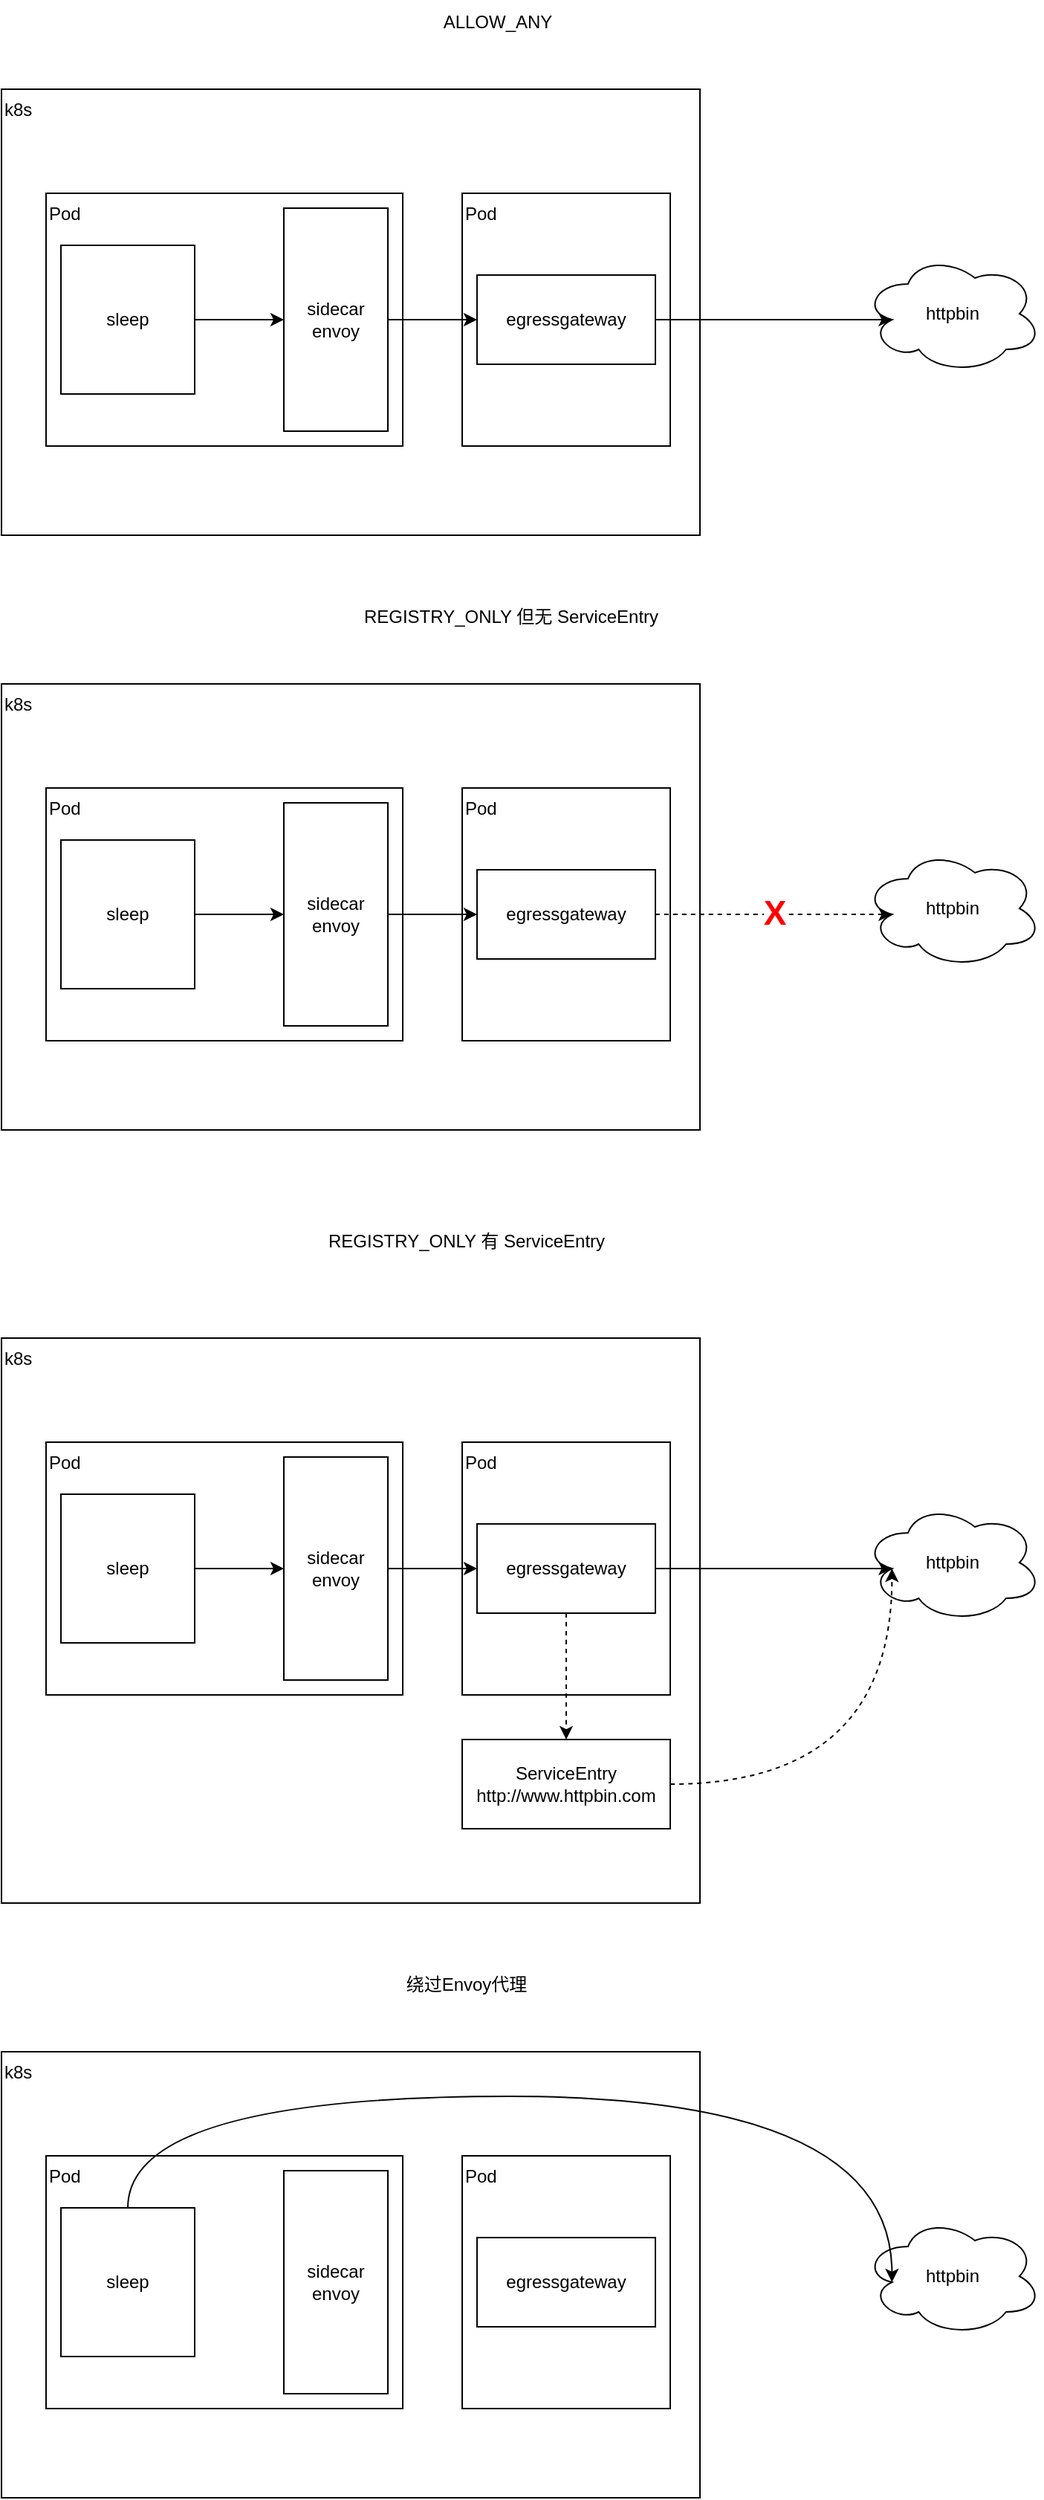 <mxfile version="17.4.6" type="github">
  <diagram id="BKTVI9OD8oNNUzKUMocG" name="第 1 页">
    <mxGraphModel dx="1426" dy="794" grid="1" gridSize="10" guides="1" tooltips="1" connect="1" arrows="1" fold="1" page="1" pageScale="1" pageWidth="827" pageHeight="1169" math="0" shadow="0">
      <root>
        <mxCell id="0" />
        <mxCell id="1" parent="0" />
        <mxCell id="Qi2p6z6g4xfFtqPoYyuL-1" value="k8s" style="rounded=0;whiteSpace=wrap;html=1;align=left;verticalAlign=top;" vertex="1" parent="1">
          <mxGeometry x="80" y="80" width="470" height="300" as="geometry" />
        </mxCell>
        <mxCell id="Qi2p6z6g4xfFtqPoYyuL-2" value="httpbin" style="ellipse;shape=cloud;whiteSpace=wrap;html=1;" vertex="1" parent="1">
          <mxGeometry x="660" y="191" width="120" height="80" as="geometry" />
        </mxCell>
        <mxCell id="Qi2p6z6g4xfFtqPoYyuL-3" value="Pod" style="rounded=0;whiteSpace=wrap;html=1;align=left;verticalAlign=top;" vertex="1" parent="1">
          <mxGeometry x="110" y="150" width="240" height="170" as="geometry" />
        </mxCell>
        <mxCell id="Qi2p6z6g4xfFtqPoYyuL-6" style="edgeStyle=orthogonalEdgeStyle;rounded=0;orthogonalLoop=1;jettySize=auto;html=1;entryX=0;entryY=0.5;entryDx=0;entryDy=0;" edge="1" parent="1" source="Qi2p6z6g4xfFtqPoYyuL-4" target="Qi2p6z6g4xfFtqPoYyuL-5">
          <mxGeometry relative="1" as="geometry" />
        </mxCell>
        <mxCell id="Qi2p6z6g4xfFtqPoYyuL-4" value="sleep" style="rounded=0;whiteSpace=wrap;html=1;" vertex="1" parent="1">
          <mxGeometry x="120" y="185" width="90" height="100" as="geometry" />
        </mxCell>
        <mxCell id="Qi2p6z6g4xfFtqPoYyuL-5" value="sidecar&lt;br&gt;envoy" style="rounded=0;whiteSpace=wrap;html=1;" vertex="1" parent="1">
          <mxGeometry x="270" y="160" width="70" height="150" as="geometry" />
        </mxCell>
        <mxCell id="Qi2p6z6g4xfFtqPoYyuL-15" value="Pod" style="rounded=0;whiteSpace=wrap;html=1;verticalAlign=top;align=left;" vertex="1" parent="1">
          <mxGeometry x="390" y="150" width="140" height="170" as="geometry" />
        </mxCell>
        <mxCell id="Qi2p6z6g4xfFtqPoYyuL-18" style="edgeStyle=orthogonalEdgeStyle;rounded=0;orthogonalLoop=1;jettySize=auto;html=1;entryX=0.16;entryY=0.55;entryDx=0;entryDy=0;entryPerimeter=0;" edge="1" parent="1" source="Qi2p6z6g4xfFtqPoYyuL-16" target="Qi2p6z6g4xfFtqPoYyuL-2">
          <mxGeometry relative="1" as="geometry" />
        </mxCell>
        <mxCell id="Qi2p6z6g4xfFtqPoYyuL-16" value="egressgateway" style="rounded=0;whiteSpace=wrap;html=1;" vertex="1" parent="1">
          <mxGeometry x="400" y="205" width="120" height="60" as="geometry" />
        </mxCell>
        <mxCell id="Qi2p6z6g4xfFtqPoYyuL-17" style="edgeStyle=orthogonalEdgeStyle;rounded=0;orthogonalLoop=1;jettySize=auto;html=1;entryX=0;entryY=0.5;entryDx=0;entryDy=0;" edge="1" parent="1" source="Qi2p6z6g4xfFtqPoYyuL-5" target="Qi2p6z6g4xfFtqPoYyuL-16">
          <mxGeometry relative="1" as="geometry" />
        </mxCell>
        <mxCell id="Qi2p6z6g4xfFtqPoYyuL-19" value="k8s" style="rounded=0;whiteSpace=wrap;html=1;align=left;verticalAlign=top;" vertex="1" parent="1">
          <mxGeometry x="80" y="480" width="470" height="300" as="geometry" />
        </mxCell>
        <mxCell id="Qi2p6z6g4xfFtqPoYyuL-20" value="httpbin" style="ellipse;shape=cloud;whiteSpace=wrap;html=1;" vertex="1" parent="1">
          <mxGeometry x="660" y="591" width="120" height="80" as="geometry" />
        </mxCell>
        <mxCell id="Qi2p6z6g4xfFtqPoYyuL-21" value="Pod" style="rounded=0;whiteSpace=wrap;html=1;align=left;verticalAlign=top;" vertex="1" parent="1">
          <mxGeometry x="110" y="550" width="240" height="170" as="geometry" />
        </mxCell>
        <mxCell id="Qi2p6z6g4xfFtqPoYyuL-22" style="edgeStyle=orthogonalEdgeStyle;rounded=0;orthogonalLoop=1;jettySize=auto;html=1;entryX=0;entryY=0.5;entryDx=0;entryDy=0;" edge="1" parent="1" source="Qi2p6z6g4xfFtqPoYyuL-23" target="Qi2p6z6g4xfFtqPoYyuL-24">
          <mxGeometry relative="1" as="geometry" />
        </mxCell>
        <mxCell id="Qi2p6z6g4xfFtqPoYyuL-23" value="sleep" style="rounded=0;whiteSpace=wrap;html=1;" vertex="1" parent="1">
          <mxGeometry x="120" y="585" width="90" height="100" as="geometry" />
        </mxCell>
        <mxCell id="Qi2p6z6g4xfFtqPoYyuL-24" value="sidecar&lt;br&gt;envoy" style="rounded=0;whiteSpace=wrap;html=1;" vertex="1" parent="1">
          <mxGeometry x="270" y="560" width="70" height="150" as="geometry" />
        </mxCell>
        <mxCell id="Qi2p6z6g4xfFtqPoYyuL-25" value="Pod" style="rounded=0;whiteSpace=wrap;html=1;verticalAlign=top;align=left;" vertex="1" parent="1">
          <mxGeometry x="390" y="550" width="140" height="170" as="geometry" />
        </mxCell>
        <mxCell id="Qi2p6z6g4xfFtqPoYyuL-54" style="edgeStyle=orthogonalEdgeStyle;curved=1;rounded=0;orthogonalLoop=1;jettySize=auto;html=1;entryX=0.16;entryY=0.55;entryDx=0;entryDy=0;entryPerimeter=0;dashed=1;" edge="1" parent="1" source="Qi2p6z6g4xfFtqPoYyuL-27" target="Qi2p6z6g4xfFtqPoYyuL-20">
          <mxGeometry relative="1" as="geometry" />
        </mxCell>
        <mxCell id="Qi2p6z6g4xfFtqPoYyuL-58" value="&lt;font color=&quot;#ff0000&quot; size=&quot;1&quot;&gt;&lt;b style=&quot;font-size: 23px&quot;&gt;X&lt;/b&gt;&lt;/font&gt;" style="edgeLabel;html=1;align=center;verticalAlign=middle;resizable=0;points=[];" vertex="1" connectable="0" parent="Qi2p6z6g4xfFtqPoYyuL-54">
          <mxGeometry x="0.005" y="2" relative="1" as="geometry">
            <mxPoint y="1" as="offset" />
          </mxGeometry>
        </mxCell>
        <mxCell id="Qi2p6z6g4xfFtqPoYyuL-27" value="egressgateway" style="rounded=0;whiteSpace=wrap;html=1;" vertex="1" parent="1">
          <mxGeometry x="400" y="605" width="120" height="60" as="geometry" />
        </mxCell>
        <mxCell id="Qi2p6z6g4xfFtqPoYyuL-28" style="edgeStyle=orthogonalEdgeStyle;rounded=0;orthogonalLoop=1;jettySize=auto;html=1;entryX=0;entryY=0.5;entryDx=0;entryDy=0;" edge="1" parent="1" source="Qi2p6z6g4xfFtqPoYyuL-24" target="Qi2p6z6g4xfFtqPoYyuL-27">
          <mxGeometry relative="1" as="geometry" />
        </mxCell>
        <mxCell id="Qi2p6z6g4xfFtqPoYyuL-29" value="k8s" style="rounded=0;whiteSpace=wrap;html=1;align=left;verticalAlign=top;" vertex="1" parent="1">
          <mxGeometry x="80" y="920" width="470" height="380" as="geometry" />
        </mxCell>
        <mxCell id="Qi2p6z6g4xfFtqPoYyuL-30" value="httpbin" style="ellipse;shape=cloud;whiteSpace=wrap;html=1;" vertex="1" parent="1">
          <mxGeometry x="660" y="1031" width="120" height="80" as="geometry" />
        </mxCell>
        <mxCell id="Qi2p6z6g4xfFtqPoYyuL-31" value="Pod" style="rounded=0;whiteSpace=wrap;html=1;align=left;verticalAlign=top;" vertex="1" parent="1">
          <mxGeometry x="110" y="990" width="240" height="170" as="geometry" />
        </mxCell>
        <mxCell id="Qi2p6z6g4xfFtqPoYyuL-32" style="edgeStyle=orthogonalEdgeStyle;rounded=0;orthogonalLoop=1;jettySize=auto;html=1;entryX=0;entryY=0.5;entryDx=0;entryDy=0;" edge="1" parent="1" source="Qi2p6z6g4xfFtqPoYyuL-33" target="Qi2p6z6g4xfFtqPoYyuL-34">
          <mxGeometry relative="1" as="geometry" />
        </mxCell>
        <mxCell id="Qi2p6z6g4xfFtqPoYyuL-33" value="sleep" style="rounded=0;whiteSpace=wrap;html=1;" vertex="1" parent="1">
          <mxGeometry x="120" y="1025" width="90" height="100" as="geometry" />
        </mxCell>
        <mxCell id="Qi2p6z6g4xfFtqPoYyuL-34" value="sidecar&lt;br&gt;envoy" style="rounded=0;whiteSpace=wrap;html=1;" vertex="1" parent="1">
          <mxGeometry x="270" y="1000" width="70" height="150" as="geometry" />
        </mxCell>
        <mxCell id="Qi2p6z6g4xfFtqPoYyuL-35" value="Pod" style="rounded=0;whiteSpace=wrap;html=1;verticalAlign=top;align=left;" vertex="1" parent="1">
          <mxGeometry x="390" y="990" width="140" height="170" as="geometry" />
        </mxCell>
        <mxCell id="Qi2p6z6g4xfFtqPoYyuL-36" style="edgeStyle=orthogonalEdgeStyle;rounded=0;orthogonalLoop=1;jettySize=auto;html=1;entryX=0.16;entryY=0.55;entryDx=0;entryDy=0;entryPerimeter=0;" edge="1" parent="1" source="Qi2p6z6g4xfFtqPoYyuL-37" target="Qi2p6z6g4xfFtqPoYyuL-30">
          <mxGeometry relative="1" as="geometry" />
        </mxCell>
        <mxCell id="Qi2p6z6g4xfFtqPoYyuL-37" value="egressgateway" style="rounded=0;whiteSpace=wrap;html=1;" vertex="1" parent="1">
          <mxGeometry x="400" y="1045" width="120" height="60" as="geometry" />
        </mxCell>
        <mxCell id="Qi2p6z6g4xfFtqPoYyuL-38" style="edgeStyle=orthogonalEdgeStyle;rounded=0;orthogonalLoop=1;jettySize=auto;html=1;entryX=0;entryY=0.5;entryDx=0;entryDy=0;" edge="1" parent="1" source="Qi2p6z6g4xfFtqPoYyuL-34" target="Qi2p6z6g4xfFtqPoYyuL-37">
          <mxGeometry relative="1" as="geometry" />
        </mxCell>
        <mxCell id="Qi2p6z6g4xfFtqPoYyuL-40" style="edgeStyle=orthogonalEdgeStyle;curved=1;rounded=0;orthogonalLoop=1;jettySize=auto;html=1;entryX=0.16;entryY=0.55;entryDx=0;entryDy=0;entryPerimeter=0;dashed=1;" edge="1" parent="1" source="Qi2p6z6g4xfFtqPoYyuL-39" target="Qi2p6z6g4xfFtqPoYyuL-30">
          <mxGeometry relative="1" as="geometry" />
        </mxCell>
        <mxCell id="Qi2p6z6g4xfFtqPoYyuL-39" value="ServiceEntry&lt;br&gt;http://www.httpbin.com" style="rounded=0;whiteSpace=wrap;html=1;align=center;" vertex="1" parent="1">
          <mxGeometry x="390" y="1190" width="140" height="60" as="geometry" />
        </mxCell>
        <mxCell id="Qi2p6z6g4xfFtqPoYyuL-41" style="edgeStyle=orthogonalEdgeStyle;curved=1;rounded=0;orthogonalLoop=1;jettySize=auto;html=1;entryX=0.5;entryY=0;entryDx=0;entryDy=0;dashed=1;exitX=0.5;exitY=1;exitDx=0;exitDy=0;" edge="1" parent="1" source="Qi2p6z6g4xfFtqPoYyuL-37" target="Qi2p6z6g4xfFtqPoYyuL-39">
          <mxGeometry relative="1" as="geometry" />
        </mxCell>
        <mxCell id="Qi2p6z6g4xfFtqPoYyuL-42" value="k8s" style="rounded=0;whiteSpace=wrap;html=1;align=left;verticalAlign=top;" vertex="1" parent="1">
          <mxGeometry x="80" y="1400" width="470" height="300" as="geometry" />
        </mxCell>
        <mxCell id="Qi2p6z6g4xfFtqPoYyuL-43" value="httpbin" style="ellipse;shape=cloud;whiteSpace=wrap;html=1;" vertex="1" parent="1">
          <mxGeometry x="660" y="1511" width="120" height="80" as="geometry" />
        </mxCell>
        <mxCell id="Qi2p6z6g4xfFtqPoYyuL-44" value="Pod" style="rounded=0;whiteSpace=wrap;html=1;align=left;verticalAlign=top;" vertex="1" parent="1">
          <mxGeometry x="110" y="1470" width="240" height="170" as="geometry" />
        </mxCell>
        <mxCell id="Qi2p6z6g4xfFtqPoYyuL-46" value="sleep" style="rounded=0;whiteSpace=wrap;html=1;" vertex="1" parent="1">
          <mxGeometry x="120" y="1505" width="90" height="100" as="geometry" />
        </mxCell>
        <mxCell id="Qi2p6z6g4xfFtqPoYyuL-47" value="sidecar&lt;br&gt;envoy" style="rounded=0;whiteSpace=wrap;html=1;" vertex="1" parent="1">
          <mxGeometry x="270" y="1480" width="70" height="150" as="geometry" />
        </mxCell>
        <mxCell id="Qi2p6z6g4xfFtqPoYyuL-48" value="Pod" style="rounded=0;whiteSpace=wrap;html=1;verticalAlign=top;align=left;" vertex="1" parent="1">
          <mxGeometry x="390" y="1470" width="140" height="170" as="geometry" />
        </mxCell>
        <mxCell id="Qi2p6z6g4xfFtqPoYyuL-50" value="egressgateway" style="rounded=0;whiteSpace=wrap;html=1;" vertex="1" parent="1">
          <mxGeometry x="400" y="1525" width="120" height="60" as="geometry" />
        </mxCell>
        <mxCell id="Qi2p6z6g4xfFtqPoYyuL-45" style="edgeStyle=orthogonalEdgeStyle;rounded=0;orthogonalLoop=1;jettySize=auto;html=1;entryX=0.16;entryY=0.55;entryDx=0;entryDy=0;entryPerimeter=0;curved=1;" edge="1" parent="1" source="Qi2p6z6g4xfFtqPoYyuL-46" target="Qi2p6z6g4xfFtqPoYyuL-43">
          <mxGeometry relative="1" as="geometry">
            <Array as="points">
              <mxPoint x="165" y="1430" />
              <mxPoint x="679" y="1430" />
            </Array>
          </mxGeometry>
        </mxCell>
        <mxCell id="Qi2p6z6g4xfFtqPoYyuL-52" value="ALLOW_ANY" style="text;html=1;strokeColor=none;fillColor=none;align=center;verticalAlign=middle;whiteSpace=wrap;rounded=0;" vertex="1" parent="1">
          <mxGeometry x="384" y="20" width="60" height="30" as="geometry" />
        </mxCell>
        <mxCell id="Qi2p6z6g4xfFtqPoYyuL-53" value="REGISTRY_ONLY 但无 ServiceEntry" style="text;html=1;strokeColor=none;fillColor=none;align=center;verticalAlign=middle;whiteSpace=wrap;rounded=0;" vertex="1" parent="1">
          <mxGeometry x="310" y="420" width="226" height="30" as="geometry" />
        </mxCell>
        <mxCell id="Qi2p6z6g4xfFtqPoYyuL-59" value="REGISTRY_ONLY 有 ServiceEntry" style="text;html=1;strokeColor=none;fillColor=none;align=center;verticalAlign=middle;whiteSpace=wrap;rounded=0;" vertex="1" parent="1">
          <mxGeometry x="280" y="840" width="226" height="30" as="geometry" />
        </mxCell>
        <mxCell id="Qi2p6z6g4xfFtqPoYyuL-60" value="绕过Envoy代理" style="text;html=1;strokeColor=none;fillColor=none;align=center;verticalAlign=middle;whiteSpace=wrap;rounded=0;" vertex="1" parent="1">
          <mxGeometry x="280" y="1340" width="226" height="30" as="geometry" />
        </mxCell>
      </root>
    </mxGraphModel>
  </diagram>
</mxfile>
